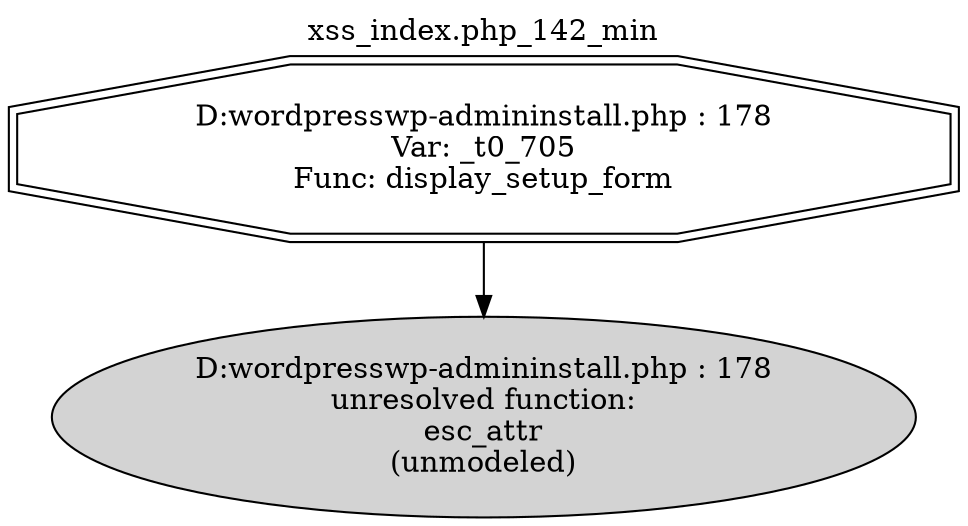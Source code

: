 digraph cfg {
  label="xss_index.php_142_min";
  labelloc=t;
  n1 [shape=doubleoctagon, label="D:\wordpress\wp-admin\install.php : 178\nVar: _t0_705\nFunc: display_setup_form\n"];
  n2 [shape=ellipse, label="D:\wordpress\wp-admin\install.php : 178\nunresolved function:\nesc_attr\n(unmodeled)\n",style=filled];
  n1 -> n2;
}
